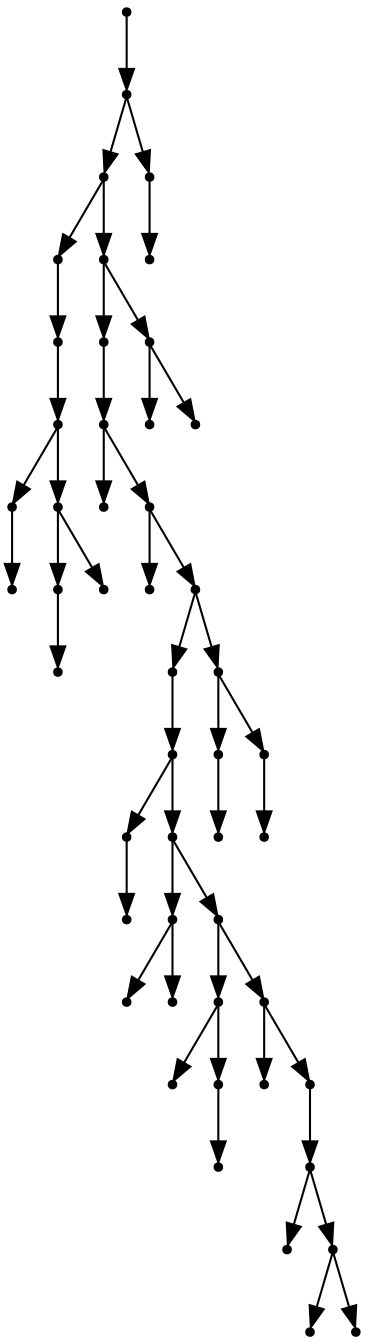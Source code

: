 digraph {
  49 [shape=point];
  48 [shape=point];
  45 [shape=point];
  8 [shape=point];
  7 [shape=point];
  6 [shape=point];
  1 [shape=point];
  0 [shape=point];
  5 [shape=point];
  3 [shape=point];
  2 [shape=point];
  4 [shape=point];
  44 [shape=point];
  40 [shape=point];
  39 [shape=point];
  9 [shape=point];
  38 [shape=point];
  10 [shape=point];
  37 [shape=point];
  31 [shape=point];
  30 [shape=point];
  12 [shape=point];
  11 [shape=point];
  29 [shape=point];
  15 [shape=point];
  13 [shape=point];
  14 [shape=point];
  28 [shape=point];
  19 [shape=point];
  16 [shape=point];
  18 [shape=point];
  17 [shape=point];
  27 [shape=point];
  20 [shape=point];
  26 [shape=point];
  25 [shape=point];
  21 [shape=point];
  24 [shape=point];
  22 [shape=point];
  23 [shape=point];
  36 [shape=point];
  33 [shape=point];
  32 [shape=point];
  35 [shape=point];
  34 [shape=point];
  43 [shape=point];
  41 [shape=point];
  42 [shape=point];
  47 [shape=point];
  46 [shape=point];
49 -> 48;
48 -> 45;
45 -> 8;
8 -> 7;
7 -> 6;
6 -> 1;
1 -> 0;
6 -> 5;
5 -> 3;
3 -> 2;
5 -> 4;
45 -> 44;
44 -> 40;
40 -> 39;
39 -> 9;
39 -> 38;
38 -> 10;
38 -> 37;
37 -> 31;
31 -> 30;
30 -> 12;
12 -> 11;
30 -> 29;
29 -> 15;
15 -> 13;
15 -> 14;
29 -> 28;
28 -> 19;
19 -> 16;
19 -> 18;
18 -> 17;
28 -> 27;
27 -> 20;
27 -> 26;
26 -> 25;
25 -> 21;
25 -> 24;
24 -> 22;
24 -> 23;
37 -> 36;
36 -> 33;
33 -> 32;
36 -> 35;
35 -> 34;
44 -> 43;
43 -> 41;
43 -> 42;
48 -> 47;
47 -> 46;
}
